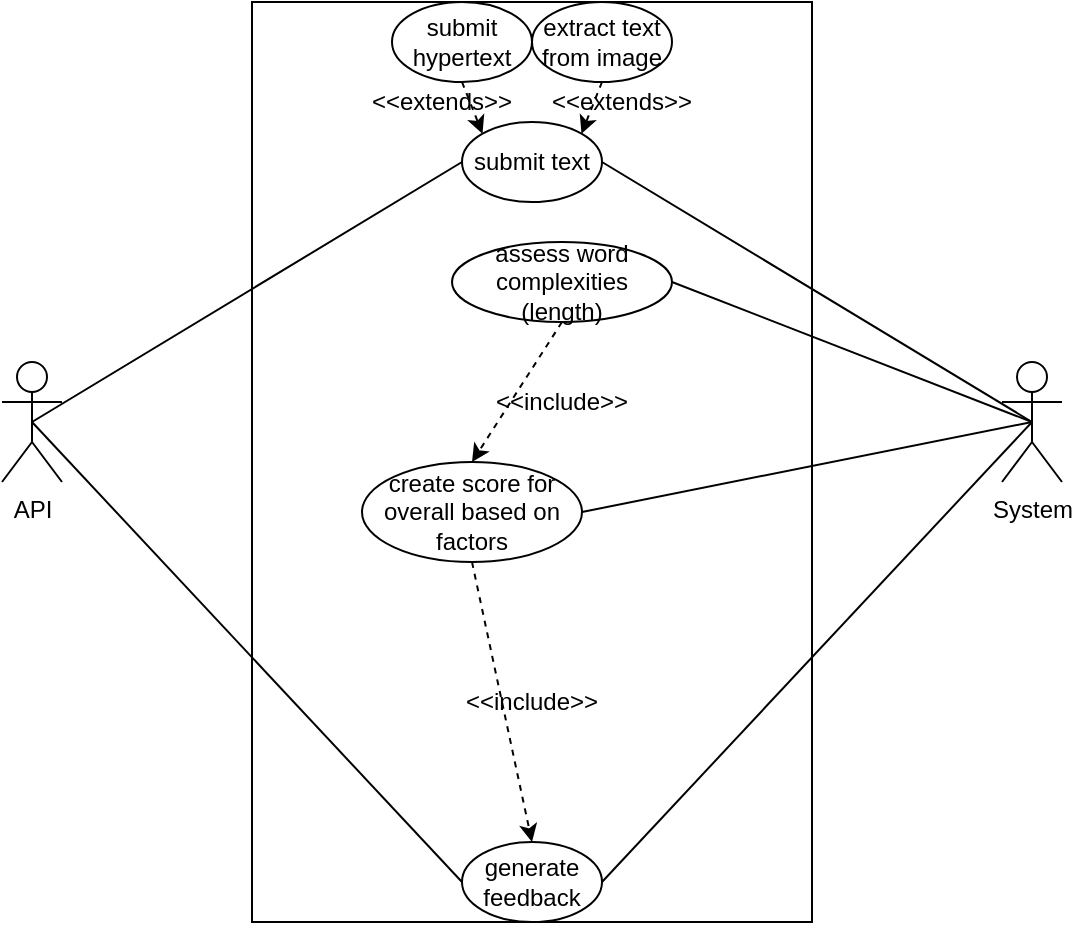 <mxfile version="13.7.9" type="device"><diagram id="yZcC7VTYyEjRf6opoc2w" name="Page-1"><mxGraphModel dx="1102" dy="642" grid="1" gridSize="10" guides="1" tooltips="1" connect="1" arrows="1" fold="1" page="1" pageScale="1" pageWidth="850" pageHeight="1100" math="0" shadow="0"><root><mxCell id="0"/><mxCell id="1" parent="0"/><mxCell id="5-n2AQL74xdZgKSt2rJS-1" value="" style="rounded=0;whiteSpace=wrap;html=1;" vertex="1" parent="1"><mxGeometry x="285" y="120" width="280" height="460" as="geometry"/></mxCell><mxCell id="5-n2AQL74xdZgKSt2rJS-5" style="rounded=0;orthogonalLoop=1;jettySize=auto;html=1;exitX=0.5;exitY=0.5;exitDx=0;exitDy=0;exitPerimeter=0;entryX=0;entryY=0.5;entryDx=0;entryDy=0;endArrow=none;endFill=0;" edge="1" parent="1" source="5-n2AQL74xdZgKSt2rJS-2" target="5-n2AQL74xdZgKSt2rJS-4"><mxGeometry relative="1" as="geometry"/></mxCell><mxCell id="5-n2AQL74xdZgKSt2rJS-20" style="edgeStyle=none;rounded=0;orthogonalLoop=1;jettySize=auto;html=1;exitX=0.5;exitY=0.5;exitDx=0;exitDy=0;exitPerimeter=0;entryX=0;entryY=0.5;entryDx=0;entryDy=0;endArrow=none;endFill=0;" edge="1" parent="1" source="5-n2AQL74xdZgKSt2rJS-2" target="5-n2AQL74xdZgKSt2rJS-18"><mxGeometry relative="1" as="geometry"/></mxCell><mxCell id="5-n2AQL74xdZgKSt2rJS-2" value="API" style="shape=umlActor;verticalLabelPosition=bottom;verticalAlign=top;html=1;outlineConnect=0;" vertex="1" parent="1"><mxGeometry x="160" y="300" width="30" height="60" as="geometry"/></mxCell><mxCell id="5-n2AQL74xdZgKSt2rJS-6" style="edgeStyle=none;rounded=0;orthogonalLoop=1;jettySize=auto;html=1;exitX=0.5;exitY=0.5;exitDx=0;exitDy=0;exitPerimeter=0;entryX=1;entryY=0.5;entryDx=0;entryDy=0;endArrow=none;endFill=0;" edge="1" parent="1" source="5-n2AQL74xdZgKSt2rJS-3" target="5-n2AQL74xdZgKSt2rJS-4"><mxGeometry relative="1" as="geometry"/></mxCell><mxCell id="5-n2AQL74xdZgKSt2rJS-19" style="edgeStyle=none;rounded=0;orthogonalLoop=1;jettySize=auto;html=1;exitX=0.5;exitY=0.5;exitDx=0;exitDy=0;exitPerimeter=0;entryX=1;entryY=0.5;entryDx=0;entryDy=0;endArrow=none;endFill=0;" edge="1" parent="1" source="5-n2AQL74xdZgKSt2rJS-3" target="5-n2AQL74xdZgKSt2rJS-18"><mxGeometry relative="1" as="geometry"/></mxCell><mxCell id="5-n2AQL74xdZgKSt2rJS-22" style="edgeStyle=none;rounded=0;orthogonalLoop=1;jettySize=auto;html=1;exitX=0.5;exitY=0.5;exitDx=0;exitDy=0;exitPerimeter=0;entryX=1;entryY=0.5;entryDx=0;entryDy=0;endArrow=none;endFill=0;" edge="1" parent="1" source="5-n2AQL74xdZgKSt2rJS-3" target="5-n2AQL74xdZgKSt2rJS-21"><mxGeometry relative="1" as="geometry"/></mxCell><mxCell id="5-n2AQL74xdZgKSt2rJS-24" style="edgeStyle=none;rounded=0;orthogonalLoop=1;jettySize=auto;html=1;exitX=0.5;exitY=0.5;exitDx=0;exitDy=0;exitPerimeter=0;entryX=1;entryY=0.5;entryDx=0;entryDy=0;endArrow=none;endFill=0;" edge="1" parent="1" source="5-n2AQL74xdZgKSt2rJS-3" target="5-n2AQL74xdZgKSt2rJS-23"><mxGeometry relative="1" as="geometry"/></mxCell><mxCell id="5-n2AQL74xdZgKSt2rJS-3" value="System" style="shape=umlActor;verticalLabelPosition=bottom;verticalAlign=top;html=1;outlineConnect=0;" vertex="1" parent="1"><mxGeometry x="660" y="300" width="30" height="60" as="geometry"/></mxCell><mxCell id="5-n2AQL74xdZgKSt2rJS-4" value="submit text" style="ellipse;whiteSpace=wrap;html=1;" vertex="1" parent="1"><mxGeometry x="390" y="180" width="70" height="40" as="geometry"/></mxCell><mxCell id="5-n2AQL74xdZgKSt2rJS-11" style="edgeStyle=none;rounded=0;orthogonalLoop=1;jettySize=auto;html=1;exitX=0.5;exitY=1;exitDx=0;exitDy=0;entryX=0;entryY=0;entryDx=0;entryDy=0;endArrow=classic;endFill=1;dashed=1;" edge="1" parent="1" source="5-n2AQL74xdZgKSt2rJS-9" target="5-n2AQL74xdZgKSt2rJS-4"><mxGeometry relative="1" as="geometry"/></mxCell><mxCell id="5-n2AQL74xdZgKSt2rJS-9" value="submit hypertext" style="ellipse;whiteSpace=wrap;html=1;" vertex="1" parent="1"><mxGeometry x="355" y="120" width="70" height="40" as="geometry"/></mxCell><mxCell id="5-n2AQL74xdZgKSt2rJS-12" style="edgeStyle=none;rounded=0;orthogonalLoop=1;jettySize=auto;html=1;exitX=0.5;exitY=1;exitDx=0;exitDy=0;entryX=1;entryY=0;entryDx=0;entryDy=0;endArrow=classic;endFill=1;dashed=1;" edge="1" parent="1" source="5-n2AQL74xdZgKSt2rJS-10" target="5-n2AQL74xdZgKSt2rJS-4"><mxGeometry relative="1" as="geometry"/></mxCell><mxCell id="5-n2AQL74xdZgKSt2rJS-10" value="extract text from image" style="ellipse;whiteSpace=wrap;html=1;" vertex="1" parent="1"><mxGeometry x="425" y="120" width="70" height="40" as="geometry"/></mxCell><mxCell id="5-n2AQL74xdZgKSt2rJS-14" value="&amp;lt;&amp;lt;extends&amp;gt;&amp;gt;" style="text;html=1;strokeColor=none;fillColor=none;align=center;verticalAlign=middle;whiteSpace=wrap;rounded=0;" vertex="1" parent="1"><mxGeometry x="360" y="160" width="40" height="20" as="geometry"/></mxCell><mxCell id="5-n2AQL74xdZgKSt2rJS-15" value="&amp;lt;&amp;lt;extends&amp;gt;&amp;gt;" style="text;html=1;strokeColor=none;fillColor=none;align=center;verticalAlign=middle;whiteSpace=wrap;rounded=0;" vertex="1" parent="1"><mxGeometry x="450" y="160" width="40" height="20" as="geometry"/></mxCell><mxCell id="5-n2AQL74xdZgKSt2rJS-18" value="generate feedback" style="ellipse;whiteSpace=wrap;html=1;" vertex="1" parent="1"><mxGeometry x="390" y="540" width="70" height="40" as="geometry"/></mxCell><mxCell id="5-n2AQL74xdZgKSt2rJS-27" style="edgeStyle=none;rounded=0;orthogonalLoop=1;jettySize=auto;html=1;exitX=0.5;exitY=1;exitDx=0;exitDy=0;entryX=0.5;entryY=0;entryDx=0;entryDy=0;dashed=1;endArrow=classic;endFill=1;" edge="1" parent="1" source="5-n2AQL74xdZgKSt2rJS-21" target="5-n2AQL74xdZgKSt2rJS-23"><mxGeometry relative="1" as="geometry"/></mxCell><mxCell id="5-n2AQL74xdZgKSt2rJS-21" value="assess word complexities (length)" style="ellipse;whiteSpace=wrap;html=1;" vertex="1" parent="1"><mxGeometry x="385" y="240" width="110" height="40" as="geometry"/></mxCell><mxCell id="5-n2AQL74xdZgKSt2rJS-25" style="edgeStyle=none;rounded=0;orthogonalLoop=1;jettySize=auto;html=1;exitX=0.5;exitY=1;exitDx=0;exitDy=0;entryX=0.5;entryY=0;entryDx=0;entryDy=0;endArrow=classic;endFill=1;dashed=1;" edge="1" parent="1" source="5-n2AQL74xdZgKSt2rJS-23" target="5-n2AQL74xdZgKSt2rJS-18"><mxGeometry relative="1" as="geometry"/></mxCell><mxCell id="5-n2AQL74xdZgKSt2rJS-23" value="create score for overall based on factors" style="ellipse;whiteSpace=wrap;html=1;" vertex="1" parent="1"><mxGeometry x="340" y="350" width="110" height="50" as="geometry"/></mxCell><mxCell id="5-n2AQL74xdZgKSt2rJS-26" value="&amp;lt;&amp;lt;include&amp;gt;&amp;gt;" style="text;html=1;strokeColor=none;fillColor=none;align=center;verticalAlign=middle;whiteSpace=wrap;rounded=0;" vertex="1" parent="1"><mxGeometry x="405" y="460" width="40" height="20" as="geometry"/></mxCell><mxCell id="5-n2AQL74xdZgKSt2rJS-28" value="&amp;lt;&amp;lt;include&amp;gt;&amp;gt;" style="text;html=1;strokeColor=none;fillColor=none;align=center;verticalAlign=middle;whiteSpace=wrap;rounded=0;" vertex="1" parent="1"><mxGeometry x="420" y="310" width="40" height="20" as="geometry"/></mxCell></root></mxGraphModel></diagram></mxfile>